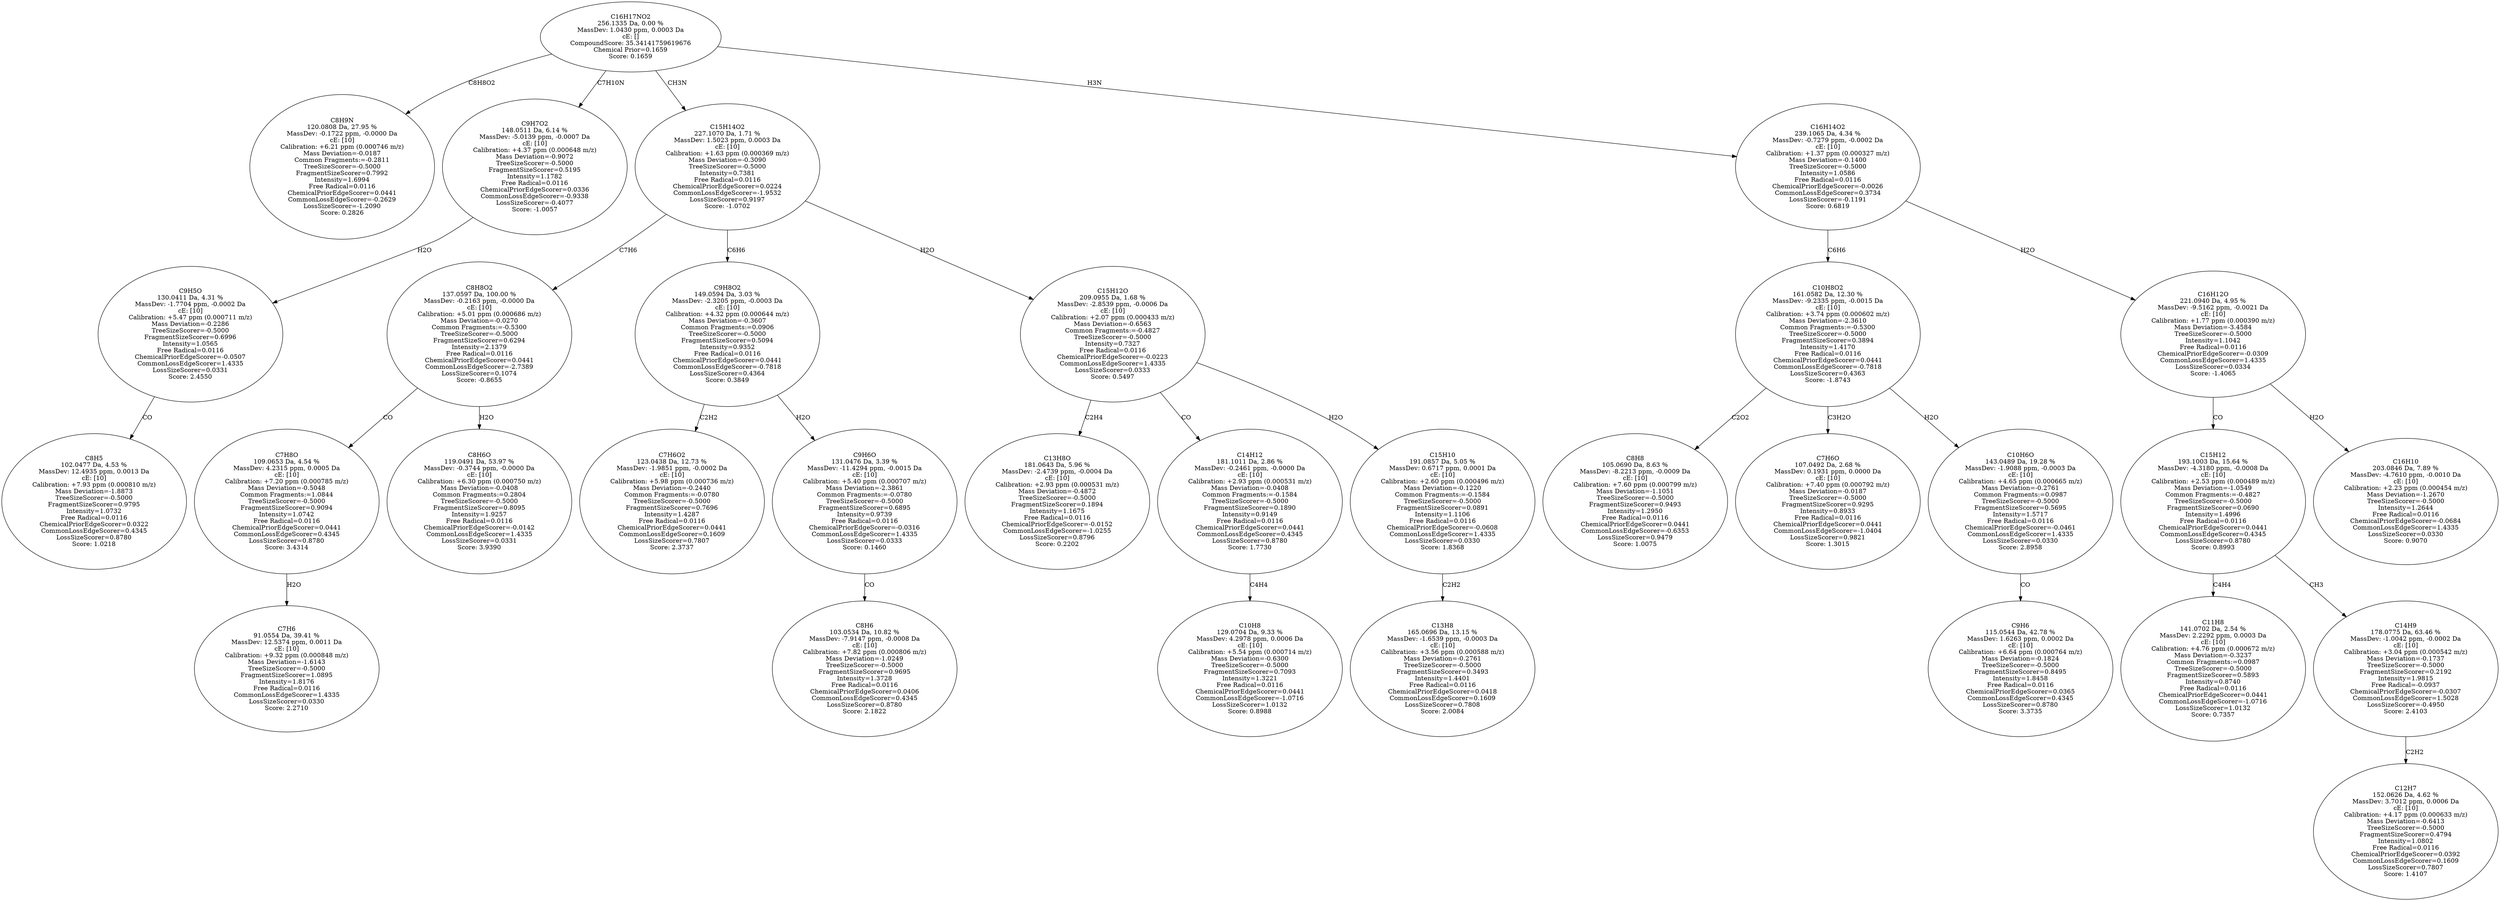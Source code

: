 strict digraph {
v1 [label="C8H9N\n120.0808 Da, 27.95 %\nMassDev: -0.1722 ppm, -0.0000 Da\ncE: [10]\nCalibration: +6.21 ppm (0.000746 m/z)\nMass Deviation=-0.0187\nCommon Fragments:=-0.2811\nTreeSizeScorer=-0.5000\nFragmentSizeScorer=0.7992\nIntensity=1.6994\nFree Radical=0.0116\nChemicalPriorEdgeScorer=0.0441\nCommonLossEdgeScorer=-0.2629\nLossSizeScorer=-1.2090\nScore: 0.2826"];
v2 [label="C8H5\n102.0477 Da, 4.53 %\nMassDev: 12.4935 ppm, 0.0013 Da\ncE: [10]\nCalibration: +7.93 ppm (0.000810 m/z)\nMass Deviation=-1.8873\nTreeSizeScorer=-0.5000\nFragmentSizeScorer=0.9795\nIntensity=1.0732\nFree Radical=0.0116\nChemicalPriorEdgeScorer=0.0322\nCommonLossEdgeScorer=0.4345\nLossSizeScorer=0.8780\nScore: 1.0218"];
v3 [label="C9H5O\n130.0411 Da, 4.31 %\nMassDev: -1.7704 ppm, -0.0002 Da\ncE: [10]\nCalibration: +5.47 ppm (0.000711 m/z)\nMass Deviation=-0.2286\nTreeSizeScorer=-0.5000\nFragmentSizeScorer=0.6996\nIntensity=1.0565\nFree Radical=0.0116\nChemicalPriorEdgeScorer=-0.0507\nCommonLossEdgeScorer=1.4335\nLossSizeScorer=0.0331\nScore: 2.4550"];
v4 [label="C9H7O2\n148.0511 Da, 6.14 %\nMassDev: -5.0139 ppm, -0.0007 Da\ncE: [10]\nCalibration: +4.37 ppm (0.000648 m/z)\nMass Deviation=-0.9072\nTreeSizeScorer=-0.5000\nFragmentSizeScorer=0.5195\nIntensity=1.1782\nFree Radical=0.0116\nChemicalPriorEdgeScorer=0.0336\nCommonLossEdgeScorer=-0.9338\nLossSizeScorer=-0.4077\nScore: -1.0057"];
v5 [label="C7H6\n91.0554 Da, 39.41 %\nMassDev: 12.5374 ppm, 0.0011 Da\ncE: [10]\nCalibration: +9.32 ppm (0.000848 m/z)\nMass Deviation=-1.6143\nTreeSizeScorer=-0.5000\nFragmentSizeScorer=1.0895\nIntensity=1.8176\nFree Radical=0.0116\nCommonLossEdgeScorer=1.4335\nLossSizeScorer=0.0330\nScore: 2.2710"];
v6 [label="C7H8O\n109.0653 Da, 4.54 %\nMassDev: 4.2315 ppm, 0.0005 Da\ncE: [10]\nCalibration: +7.20 ppm (0.000785 m/z)\nMass Deviation=-0.5048\nCommon Fragments:=1.0844\nTreeSizeScorer=-0.5000\nFragmentSizeScorer=0.9094\nIntensity=1.0742\nFree Radical=0.0116\nChemicalPriorEdgeScorer=0.0441\nCommonLossEdgeScorer=0.4345\nLossSizeScorer=0.8780\nScore: 3.4314"];
v7 [label="C8H6O\n119.0491 Da, 53.97 %\nMassDev: -0.3744 ppm, -0.0000 Da\ncE: [10]\nCalibration: +6.30 ppm (0.000750 m/z)\nMass Deviation=-0.0408\nCommon Fragments:=0.2804\nTreeSizeScorer=-0.5000\nFragmentSizeScorer=0.8095\nIntensity=1.9257\nFree Radical=0.0116\nChemicalPriorEdgeScorer=-0.0142\nCommonLossEdgeScorer=1.4335\nLossSizeScorer=0.0331\nScore: 3.9390"];
v8 [label="C8H8O2\n137.0597 Da, 100.00 %\nMassDev: -0.2163 ppm, -0.0000 Da\ncE: [10]\nCalibration: +5.01 ppm (0.000686 m/z)\nMass Deviation=-0.0270\nCommon Fragments:=-0.5300\nTreeSizeScorer=-0.5000\nFragmentSizeScorer=0.6294\nIntensity=2.1379\nFree Radical=0.0116\nChemicalPriorEdgeScorer=0.0441\nCommonLossEdgeScorer=-2.7389\nLossSizeScorer=0.1074\nScore: -0.8655"];
v9 [label="C7H6O2\n123.0438 Da, 12.73 %\nMassDev: -1.9851 ppm, -0.0002 Da\ncE: [10]\nCalibration: +5.98 ppm (0.000736 m/z)\nMass Deviation=-0.2440\nCommon Fragments:=-0.0780\nTreeSizeScorer=-0.5000\nFragmentSizeScorer=0.7696\nIntensity=1.4287\nFree Radical=0.0116\nChemicalPriorEdgeScorer=0.0441\nCommonLossEdgeScorer=0.1609\nLossSizeScorer=0.7807\nScore: 2.3737"];
v10 [label="C8H6\n103.0534 Da, 10.82 %\nMassDev: -7.9147 ppm, -0.0008 Da\ncE: [10]\nCalibration: +7.82 ppm (0.000806 m/z)\nMass Deviation=-1.0249\nTreeSizeScorer=-0.5000\nFragmentSizeScorer=0.9695\nIntensity=1.3728\nFree Radical=0.0116\nChemicalPriorEdgeScorer=0.0406\nCommonLossEdgeScorer=0.4345\nLossSizeScorer=0.8780\nScore: 2.1822"];
v11 [label="C9H6O\n131.0476 Da, 3.39 %\nMassDev: -11.4294 ppm, -0.0015 Da\ncE: [10]\nCalibration: +5.40 ppm (0.000707 m/z)\nMass Deviation=-2.3861\nCommon Fragments:=-0.0780\nTreeSizeScorer=-0.5000\nFragmentSizeScorer=0.6895\nIntensity=0.9739\nFree Radical=0.0116\nChemicalPriorEdgeScorer=-0.0316\nCommonLossEdgeScorer=1.4335\nLossSizeScorer=0.0333\nScore: 0.1460"];
v12 [label="C9H8O2\n149.0594 Da, 3.03 %\nMassDev: -2.3205 ppm, -0.0003 Da\ncE: [10]\nCalibration: +4.32 ppm (0.000644 m/z)\nMass Deviation=-0.3607\nCommon Fragments:=0.0906\nTreeSizeScorer=-0.5000\nFragmentSizeScorer=0.5094\nIntensity=0.9352\nFree Radical=0.0116\nChemicalPriorEdgeScorer=0.0441\nCommonLossEdgeScorer=-0.7818\nLossSizeScorer=0.4364\nScore: 0.3849"];
v13 [label="C13H8O\n181.0643 Da, 5.96 %\nMassDev: -2.4739 ppm, -0.0004 Da\ncE: [10]\nCalibration: +2.93 ppm (0.000531 m/z)\nMass Deviation=-0.4872\nTreeSizeScorer=-0.5000\nFragmentSizeScorer=0.1894\nIntensity=1.1675\nFree Radical=0.0116\nChemicalPriorEdgeScorer=-0.0152\nCommonLossEdgeScorer=-1.0255\nLossSizeScorer=0.8796\nScore: 0.2202"];
v14 [label="C10H8\n129.0704 Da, 9.33 %\nMassDev: 4.2978 ppm, 0.0006 Da\ncE: [10]\nCalibration: +5.54 ppm (0.000714 m/z)\nMass Deviation=-0.6300\nTreeSizeScorer=-0.5000\nFragmentSizeScorer=0.7093\nIntensity=1.3221\nFree Radical=0.0116\nChemicalPriorEdgeScorer=0.0441\nCommonLossEdgeScorer=-1.0716\nLossSizeScorer=1.0132\nScore: 0.8988"];
v15 [label="C14H12\n181.1011 Da, 2.86 %\nMassDev: -0.2461 ppm, -0.0000 Da\ncE: [10]\nCalibration: +2.93 ppm (0.000531 m/z)\nMass Deviation=-0.0408\nCommon Fragments:=-0.1584\nTreeSizeScorer=-0.5000\nFragmentSizeScorer=0.1890\nIntensity=0.9149\nFree Radical=0.0116\nChemicalPriorEdgeScorer=0.0441\nCommonLossEdgeScorer=0.4345\nLossSizeScorer=0.8780\nScore: 1.7730"];
v16 [label="C13H8\n165.0696 Da, 13.15 %\nMassDev: -1.6539 ppm, -0.0003 Da\ncE: [10]\nCalibration: +3.56 ppm (0.000588 m/z)\nMass Deviation=-0.2761\nTreeSizeScorer=-0.5000\nFragmentSizeScorer=0.3493\nIntensity=1.4401\nFree Radical=0.0116\nChemicalPriorEdgeScorer=0.0418\nCommonLossEdgeScorer=0.1609\nLossSizeScorer=0.7808\nScore: 2.0084"];
v17 [label="C15H10\n191.0857 Da, 5.05 %\nMassDev: 0.6717 ppm, 0.0001 Da\ncE: [10]\nCalibration: +2.60 ppm (0.000496 m/z)\nMass Deviation=-0.1220\nCommon Fragments:=-0.1584\nTreeSizeScorer=-0.5000\nFragmentSizeScorer=0.0891\nIntensity=1.1106\nFree Radical=0.0116\nChemicalPriorEdgeScorer=-0.0608\nCommonLossEdgeScorer=1.4335\nLossSizeScorer=0.0330\nScore: 1.8368"];
v18 [label="C15H12O\n209.0955 Da, 1.68 %\nMassDev: -2.8539 ppm, -0.0006 Da\ncE: [10]\nCalibration: +2.07 ppm (0.000433 m/z)\nMass Deviation=-0.6563\nCommon Fragments:=-0.4827\nTreeSizeScorer=-0.5000\nIntensity=0.7327\nFree Radical=0.0116\nChemicalPriorEdgeScorer=-0.0223\nCommonLossEdgeScorer=1.4335\nLossSizeScorer=0.0333\nScore: 0.5497"];
v19 [label="C15H14O2\n227.1070 Da, 1.71 %\nMassDev: 1.5023 ppm, 0.0003 Da\ncE: [10]\nCalibration: +1.63 ppm (0.000369 m/z)\nMass Deviation=-0.3090\nTreeSizeScorer=-0.5000\nIntensity=0.7381\nFree Radical=0.0116\nChemicalPriorEdgeScorer=0.0224\nCommonLossEdgeScorer=-1.9532\nLossSizeScorer=0.9197\nScore: -1.0702"];
v20 [label="C8H8\n105.0690 Da, 8.63 %\nMassDev: -8.2213 ppm, -0.0009 Da\ncE: [10]\nCalibration: +7.60 ppm (0.000799 m/z)\nMass Deviation=-1.1051\nTreeSizeScorer=-0.5000\nFragmentSizeScorer=0.9493\nIntensity=1.2950\nFree Radical=0.0116\nChemicalPriorEdgeScorer=0.0441\nCommonLossEdgeScorer=-0.6353\nLossSizeScorer=0.9479\nScore: 1.0075"];
v21 [label="C7H6O\n107.0492 Da, 2.68 %\nMassDev: 0.1931 ppm, 0.0000 Da\ncE: [10]\nCalibration: +7.40 ppm (0.000792 m/z)\nMass Deviation=-0.0187\nTreeSizeScorer=-0.5000\nFragmentSizeScorer=0.9295\nIntensity=0.8933\nFree Radical=0.0116\nChemicalPriorEdgeScorer=0.0441\nCommonLossEdgeScorer=-1.0404\nLossSizeScorer=0.9821\nScore: 1.3015"];
v22 [label="C9H6\n115.0544 Da, 42.78 %\nMassDev: 1.6263 ppm, 0.0002 Da\ncE: [10]\nCalibration: +6.64 ppm (0.000764 m/z)\nMass Deviation=-0.1824\nTreeSizeScorer=-0.5000\nFragmentSizeScorer=0.8495\nIntensity=1.8458\nFree Radical=0.0116\nChemicalPriorEdgeScorer=0.0365\nCommonLossEdgeScorer=0.4345\nLossSizeScorer=0.8780\nScore: 3.3735"];
v23 [label="C10H6O\n143.0489 Da, 19.28 %\nMassDev: -1.9088 ppm, -0.0003 Da\ncE: [10]\nCalibration: +4.65 ppm (0.000665 m/z)\nMass Deviation=-0.2761\nCommon Fragments:=0.0987\nTreeSizeScorer=-0.5000\nFragmentSizeScorer=0.5695\nIntensity=1.5717\nFree Radical=0.0116\nChemicalPriorEdgeScorer=-0.0461\nCommonLossEdgeScorer=1.4335\nLossSizeScorer=0.0330\nScore: 2.8958"];
v24 [label="C10H8O2\n161.0582 Da, 12.30 %\nMassDev: -9.2335 ppm, -0.0015 Da\ncE: [10]\nCalibration: +3.74 ppm (0.000602 m/z)\nMass Deviation=-2.3610\nCommon Fragments:=-0.5300\nTreeSizeScorer=-0.5000\nFragmentSizeScorer=0.3894\nIntensity=1.4170\nFree Radical=0.0116\nChemicalPriorEdgeScorer=0.0441\nCommonLossEdgeScorer=-0.7818\nLossSizeScorer=0.4363\nScore: -1.8743"];
v25 [label="C11H8\n141.0702 Da, 2.54 %\nMassDev: 2.2292 ppm, 0.0003 Da\ncE: [10]\nCalibration: +4.76 ppm (0.000672 m/z)\nMass Deviation=-0.3237\nCommon Fragments:=0.0987\nTreeSizeScorer=-0.5000\nFragmentSizeScorer=0.5893\nIntensity=0.8740\nFree Radical=0.0116\nChemicalPriorEdgeScorer=0.0441\nCommonLossEdgeScorer=-1.0716\nLossSizeScorer=1.0132\nScore: 0.7357"];
v26 [label="C12H7\n152.0626 Da, 4.62 %\nMassDev: 3.7012 ppm, 0.0006 Da\ncE: [10]\nCalibration: +4.17 ppm (0.000633 m/z)\nMass Deviation=-0.6413\nTreeSizeScorer=-0.5000\nFragmentSizeScorer=0.4794\nIntensity=1.0802\nFree Radical=0.0116\nChemicalPriorEdgeScorer=0.0392\nCommonLossEdgeScorer=0.1609\nLossSizeScorer=0.7807\nScore: 1.4107"];
v27 [label="C14H9\n178.0775 Da, 63.46 %\nMassDev: -1.0042 ppm, -0.0002 Da\ncE: [10]\nCalibration: +3.04 ppm (0.000542 m/z)\nMass Deviation=-0.1737\nTreeSizeScorer=-0.5000\nFragmentSizeScorer=0.2192\nIntensity=1.9815\nFree Radical=-0.0937\nChemicalPriorEdgeScorer=-0.0307\nCommonLossEdgeScorer=1.5028\nLossSizeScorer=-0.4950\nScore: 2.4103"];
v28 [label="C15H12\n193.1003 Da, 15.64 %\nMassDev: -4.3180 ppm, -0.0008 Da\ncE: [10]\nCalibration: +2.53 ppm (0.000489 m/z)\nMass Deviation=-1.0549\nCommon Fragments:=-0.4827\nTreeSizeScorer=-0.5000\nFragmentSizeScorer=0.0690\nIntensity=1.4996\nFree Radical=0.0116\nChemicalPriorEdgeScorer=0.0441\nCommonLossEdgeScorer=0.4345\nLossSizeScorer=0.8780\nScore: 0.8993"];
v29 [label="C16H10\n203.0846 Da, 7.89 %\nMassDev: -4.7610 ppm, -0.0010 Da\ncE: [10]\nCalibration: +2.23 ppm (0.000454 m/z)\nMass Deviation=-1.2670\nTreeSizeScorer=-0.5000\nIntensity=1.2644\nFree Radical=0.0116\nChemicalPriorEdgeScorer=-0.0684\nCommonLossEdgeScorer=1.4335\nLossSizeScorer=0.0330\nScore: 0.9070"];
v30 [label="C16H12O\n221.0940 Da, 4.95 %\nMassDev: -9.5162 ppm, -0.0021 Da\ncE: [10]\nCalibration: +1.77 ppm (0.000390 m/z)\nMass Deviation=-3.4584\nTreeSizeScorer=-0.5000\nIntensity=1.1042\nFree Radical=0.0116\nChemicalPriorEdgeScorer=-0.0309\nCommonLossEdgeScorer=1.4335\nLossSizeScorer=0.0334\nScore: -1.4065"];
v31 [label="C16H14O2\n239.1065 Da, 4.34 %\nMassDev: -0.7279 ppm, -0.0002 Da\ncE: [10]\nCalibration: +1.37 ppm (0.000327 m/z)\nMass Deviation=-0.1400\nTreeSizeScorer=-0.5000\nIntensity=1.0586\nFree Radical=0.0116\nChemicalPriorEdgeScorer=-0.0026\nCommonLossEdgeScorer=0.3734\nLossSizeScorer=-0.1191\nScore: 0.6819"];
v32 [label="C16H17NO2\n256.1335 Da, 0.00 %\nMassDev: 1.0430 ppm, 0.0003 Da\ncE: []\nCompoundScore: 35.34141759619676\nChemical Prior=0.1659\nScore: 0.1659"];
v32 -> v1 [label="C8H8O2"];
v3 -> v2 [label="CO"];
v4 -> v3 [label="H2O"];
v32 -> v4 [label="C7H10N"];
v6 -> v5 [label="H2O"];
v8 -> v6 [label="CO"];
v8 -> v7 [label="H2O"];
v19 -> v8 [label="C7H6"];
v12 -> v9 [label="C2H2"];
v11 -> v10 [label="CO"];
v12 -> v11 [label="H2O"];
v19 -> v12 [label="C6H6"];
v18 -> v13 [label="C2H4"];
v15 -> v14 [label="C4H4"];
v18 -> v15 [label="CO"];
v17 -> v16 [label="C2H2"];
v18 -> v17 [label="H2O"];
v19 -> v18 [label="H2O"];
v32 -> v19 [label="CH3N"];
v24 -> v20 [label="C2O2"];
v24 -> v21 [label="C3H2O"];
v23 -> v22 [label="CO"];
v24 -> v23 [label="H2O"];
v31 -> v24 [label="C6H6"];
v28 -> v25 [label="C4H4"];
v27 -> v26 [label="C2H2"];
v28 -> v27 [label="CH3"];
v30 -> v28 [label="CO"];
v30 -> v29 [label="H2O"];
v31 -> v30 [label="H2O"];
v32 -> v31 [label="H3N"];
}